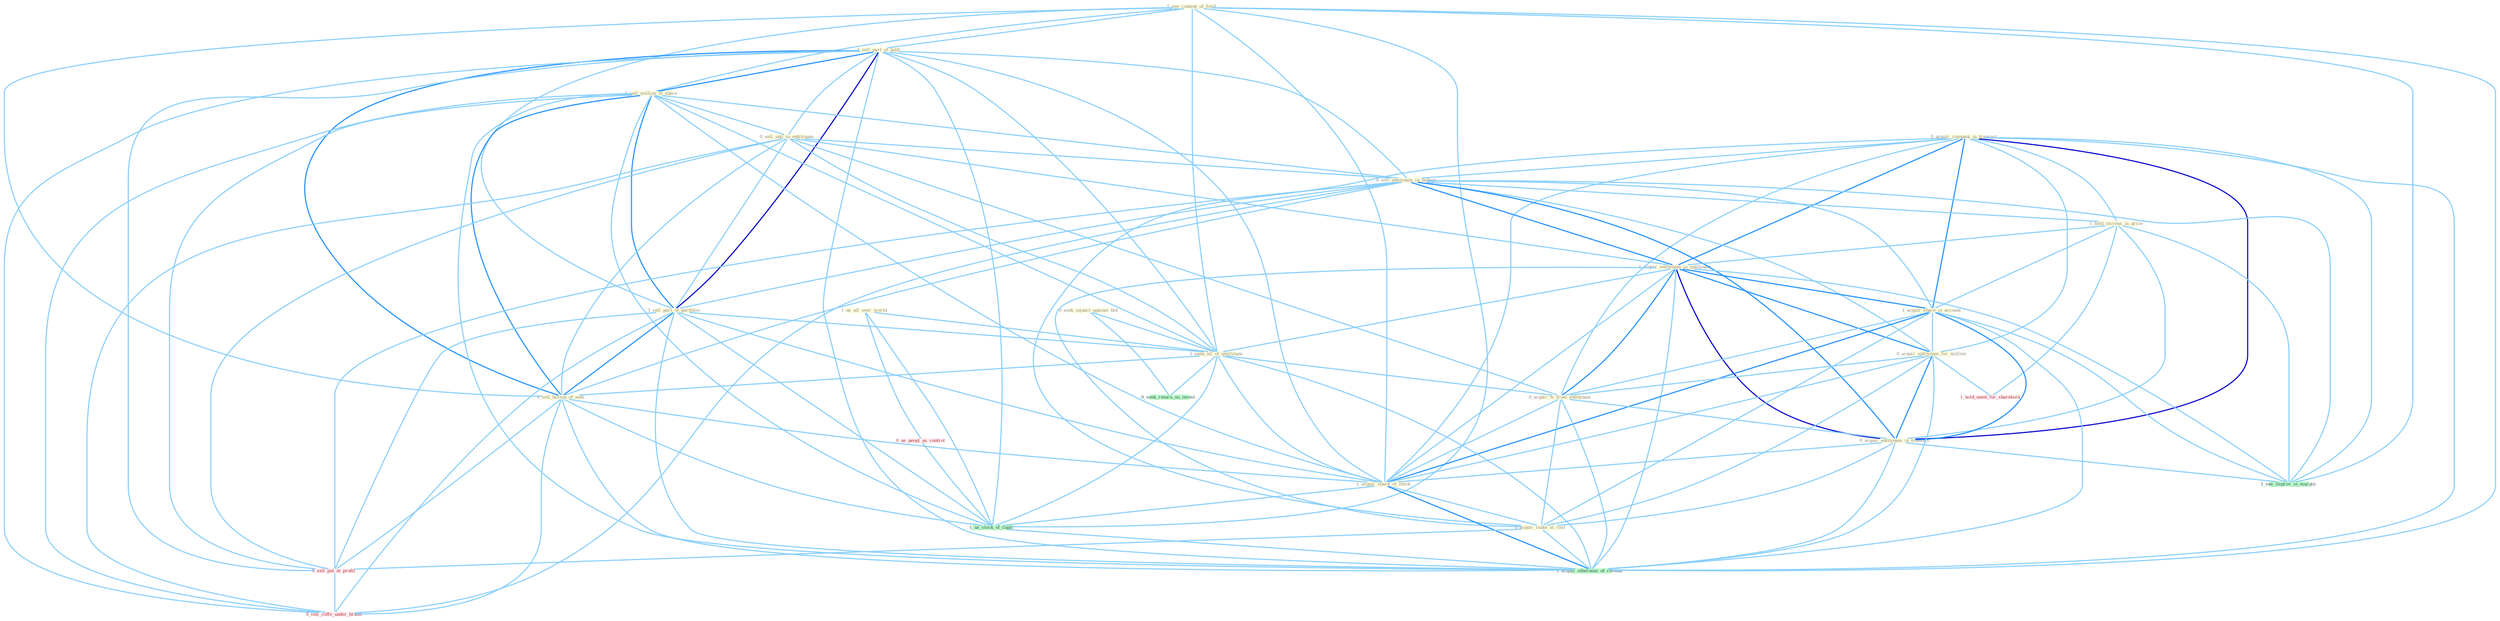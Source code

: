Graph G{ 
    node
    [shape=polygon,style=filled,width=.5,height=.06,color="#BDFCC9",fixedsize=true,fontsize=4,
    fontcolor="#2f4f4f"];
    {node
    [color="#ffffe0", fontcolor="#8b7d6b"] "1_see_content_of_field " "0_seek_injunct_against_bid " "0_acquir_compani_in_transact " "1_sell_part_of_hold " "1_sell_million_of_share " "1_us_all_over_world " "0_sell_unit_to_entitynam " "0_sell_entitynam_in_bodega " "1_hold_increas_in_price " "1_acquir_entitynam_in_entitynam " "1_sell_part_of_portfolio " "1_acquir_share_in_account " "0_acquir_entitynam_for_million " "1_seek_all_of_entitynam " "0_acquir_%_from_entitynam " "1_sell_billion_of_note " "0_acquir_entitynam_in_transact " "1_acquir_share_of_stock " "0_acquir_stake_at_cost "}
{node [color="#fff0f5", fontcolor="#b22222"] "0_us_peopl_as_control " "0_sell_put_at_profit " "0_sell_coffe_under_brand " "1_hold_meet_for_sharehold "}
edge [color="#B0E2FF"];

	"1_see_content_of_field " -- "1_sell_part_of_hold " [w="1", color="#87cefa" ];
	"1_see_content_of_field " -- "1_sell_million_of_share " [w="1", color="#87cefa" ];
	"1_see_content_of_field " -- "1_sell_part_of_portfolio " [w="1", color="#87cefa" ];
	"1_see_content_of_field " -- "1_seek_all_of_entitynam " [w="1", color="#87cefa" ];
	"1_see_content_of_field " -- "1_sell_billion_of_note " [w="1", color="#87cefa" ];
	"1_see_content_of_field " -- "1_acquir_share_of_stock " [w="1", color="#87cefa" ];
	"1_see_content_of_field " -- "1_us_stock_of_capit " [w="1", color="#87cefa" ];
	"1_see_content_of_field " -- "1_see_improv_in_margin " [w="1", color="#87cefa" ];
	"1_see_content_of_field " -- "1_acquir_othernum_of_restaur " [w="1", color="#87cefa" ];
	"0_seek_injunct_against_bid " -- "1_seek_all_of_entitynam " [w="1", color="#87cefa" ];
	"0_seek_injunct_against_bid " -- "0_seek_return_on_invest " [w="1", color="#87cefa" ];
	"0_acquir_compani_in_transact " -- "0_sell_entitynam_in_bodega " [w="1", color="#87cefa" ];
	"0_acquir_compani_in_transact " -- "1_hold_increas_in_price " [w="1", color="#87cefa" ];
	"0_acquir_compani_in_transact " -- "1_acquir_entitynam_in_entitynam " [w="2", color="#1e90ff" , len=0.8];
	"0_acquir_compani_in_transact " -- "1_acquir_share_in_account " [w="2", color="#1e90ff" , len=0.8];
	"0_acquir_compani_in_transact " -- "0_acquir_entitynam_for_million " [w="1", color="#87cefa" ];
	"0_acquir_compani_in_transact " -- "0_acquir_%_from_entitynam " [w="1", color="#87cefa" ];
	"0_acquir_compani_in_transact " -- "0_acquir_entitynam_in_transact " [w="3", color="#0000cd" , len=0.6];
	"0_acquir_compani_in_transact " -- "1_acquir_share_of_stock " [w="1", color="#87cefa" ];
	"0_acquir_compani_in_transact " -- "0_acquir_stake_at_cost " [w="1", color="#87cefa" ];
	"0_acquir_compani_in_transact " -- "1_see_improv_in_margin " [w="1", color="#87cefa" ];
	"0_acquir_compani_in_transact " -- "1_acquir_othernum_of_restaur " [w="1", color="#87cefa" ];
	"1_sell_part_of_hold " -- "1_sell_million_of_share " [w="2", color="#1e90ff" , len=0.8];
	"1_sell_part_of_hold " -- "0_sell_unit_to_entitynam " [w="1", color="#87cefa" ];
	"1_sell_part_of_hold " -- "0_sell_entitynam_in_bodega " [w="1", color="#87cefa" ];
	"1_sell_part_of_hold " -- "1_sell_part_of_portfolio " [w="3", color="#0000cd" , len=0.6];
	"1_sell_part_of_hold " -- "1_seek_all_of_entitynam " [w="1", color="#87cefa" ];
	"1_sell_part_of_hold " -- "1_sell_billion_of_note " [w="2", color="#1e90ff" , len=0.8];
	"1_sell_part_of_hold " -- "1_acquir_share_of_stock " [w="1", color="#87cefa" ];
	"1_sell_part_of_hold " -- "0_sell_put_at_profit " [w="1", color="#87cefa" ];
	"1_sell_part_of_hold " -- "1_us_stock_of_capit " [w="1", color="#87cefa" ];
	"1_sell_part_of_hold " -- "0_sell_coffe_under_brand " [w="1", color="#87cefa" ];
	"1_sell_part_of_hold " -- "1_acquir_othernum_of_restaur " [w="1", color="#87cefa" ];
	"1_sell_million_of_share " -- "0_sell_unit_to_entitynam " [w="1", color="#87cefa" ];
	"1_sell_million_of_share " -- "0_sell_entitynam_in_bodega " [w="1", color="#87cefa" ];
	"1_sell_million_of_share " -- "1_sell_part_of_portfolio " [w="2", color="#1e90ff" , len=0.8];
	"1_sell_million_of_share " -- "1_seek_all_of_entitynam " [w="1", color="#87cefa" ];
	"1_sell_million_of_share " -- "1_sell_billion_of_note " [w="2", color="#1e90ff" , len=0.8];
	"1_sell_million_of_share " -- "1_acquir_share_of_stock " [w="1", color="#87cefa" ];
	"1_sell_million_of_share " -- "0_sell_put_at_profit " [w="1", color="#87cefa" ];
	"1_sell_million_of_share " -- "1_us_stock_of_capit " [w="1", color="#87cefa" ];
	"1_sell_million_of_share " -- "0_sell_coffe_under_brand " [w="1", color="#87cefa" ];
	"1_sell_million_of_share " -- "1_acquir_othernum_of_restaur " [w="1", color="#87cefa" ];
	"1_us_all_over_world " -- "1_seek_all_of_entitynam " [w="1", color="#87cefa" ];
	"1_us_all_over_world " -- "0_us_peopl_as_control " [w="1", color="#87cefa" ];
	"1_us_all_over_world " -- "1_us_stock_of_capit " [w="1", color="#87cefa" ];
	"0_sell_unit_to_entitynam " -- "0_sell_entitynam_in_bodega " [w="1", color="#87cefa" ];
	"0_sell_unit_to_entitynam " -- "1_acquir_entitynam_in_entitynam " [w="1", color="#87cefa" ];
	"0_sell_unit_to_entitynam " -- "1_sell_part_of_portfolio " [w="1", color="#87cefa" ];
	"0_sell_unit_to_entitynam " -- "1_seek_all_of_entitynam " [w="1", color="#87cefa" ];
	"0_sell_unit_to_entitynam " -- "0_acquir_%_from_entitynam " [w="1", color="#87cefa" ];
	"0_sell_unit_to_entitynam " -- "1_sell_billion_of_note " [w="1", color="#87cefa" ];
	"0_sell_unit_to_entitynam " -- "0_sell_put_at_profit " [w="1", color="#87cefa" ];
	"0_sell_unit_to_entitynam " -- "0_sell_coffe_under_brand " [w="1", color="#87cefa" ];
	"0_sell_entitynam_in_bodega " -- "1_hold_increas_in_price " [w="1", color="#87cefa" ];
	"0_sell_entitynam_in_bodega " -- "1_acquir_entitynam_in_entitynam " [w="2", color="#1e90ff" , len=0.8];
	"0_sell_entitynam_in_bodega " -- "1_sell_part_of_portfolio " [w="1", color="#87cefa" ];
	"0_sell_entitynam_in_bodega " -- "1_acquir_share_in_account " [w="1", color="#87cefa" ];
	"0_sell_entitynam_in_bodega " -- "0_acquir_entitynam_for_million " [w="1", color="#87cefa" ];
	"0_sell_entitynam_in_bodega " -- "1_sell_billion_of_note " [w="1", color="#87cefa" ];
	"0_sell_entitynam_in_bodega " -- "0_acquir_entitynam_in_transact " [w="2", color="#1e90ff" , len=0.8];
	"0_sell_entitynam_in_bodega " -- "0_sell_put_at_profit " [w="1", color="#87cefa" ];
	"0_sell_entitynam_in_bodega " -- "1_see_improv_in_margin " [w="1", color="#87cefa" ];
	"0_sell_entitynam_in_bodega " -- "0_sell_coffe_under_brand " [w="1", color="#87cefa" ];
	"1_hold_increas_in_price " -- "1_acquir_entitynam_in_entitynam " [w="1", color="#87cefa" ];
	"1_hold_increas_in_price " -- "1_acquir_share_in_account " [w="1", color="#87cefa" ];
	"1_hold_increas_in_price " -- "0_acquir_entitynam_in_transact " [w="1", color="#87cefa" ];
	"1_hold_increas_in_price " -- "1_see_improv_in_margin " [w="1", color="#87cefa" ];
	"1_hold_increas_in_price " -- "1_hold_meet_for_sharehold " [w="1", color="#87cefa" ];
	"1_acquir_entitynam_in_entitynam " -- "1_acquir_share_in_account " [w="2", color="#1e90ff" , len=0.8];
	"1_acquir_entitynam_in_entitynam " -- "0_acquir_entitynam_for_million " [w="2", color="#1e90ff" , len=0.8];
	"1_acquir_entitynam_in_entitynam " -- "1_seek_all_of_entitynam " [w="1", color="#87cefa" ];
	"1_acquir_entitynam_in_entitynam " -- "0_acquir_%_from_entitynam " [w="2", color="#1e90ff" , len=0.8];
	"1_acquir_entitynam_in_entitynam " -- "0_acquir_entitynam_in_transact " [w="3", color="#0000cd" , len=0.6];
	"1_acquir_entitynam_in_entitynam " -- "1_acquir_share_of_stock " [w="1", color="#87cefa" ];
	"1_acquir_entitynam_in_entitynam " -- "0_acquir_stake_at_cost " [w="1", color="#87cefa" ];
	"1_acquir_entitynam_in_entitynam " -- "1_see_improv_in_margin " [w="1", color="#87cefa" ];
	"1_acquir_entitynam_in_entitynam " -- "1_acquir_othernum_of_restaur " [w="1", color="#87cefa" ];
	"1_sell_part_of_portfolio " -- "1_seek_all_of_entitynam " [w="1", color="#87cefa" ];
	"1_sell_part_of_portfolio " -- "1_sell_billion_of_note " [w="2", color="#1e90ff" , len=0.8];
	"1_sell_part_of_portfolio " -- "1_acquir_share_of_stock " [w="1", color="#87cefa" ];
	"1_sell_part_of_portfolio " -- "0_sell_put_at_profit " [w="1", color="#87cefa" ];
	"1_sell_part_of_portfolio " -- "1_us_stock_of_capit " [w="1", color="#87cefa" ];
	"1_sell_part_of_portfolio " -- "0_sell_coffe_under_brand " [w="1", color="#87cefa" ];
	"1_sell_part_of_portfolio " -- "1_acquir_othernum_of_restaur " [w="1", color="#87cefa" ];
	"1_acquir_share_in_account " -- "0_acquir_entitynam_for_million " [w="1", color="#87cefa" ];
	"1_acquir_share_in_account " -- "0_acquir_%_from_entitynam " [w="1", color="#87cefa" ];
	"1_acquir_share_in_account " -- "0_acquir_entitynam_in_transact " [w="2", color="#1e90ff" , len=0.8];
	"1_acquir_share_in_account " -- "1_acquir_share_of_stock " [w="2", color="#1e90ff" , len=0.8];
	"1_acquir_share_in_account " -- "0_acquir_stake_at_cost " [w="1", color="#87cefa" ];
	"1_acquir_share_in_account " -- "1_see_improv_in_margin " [w="1", color="#87cefa" ];
	"1_acquir_share_in_account " -- "1_acquir_othernum_of_restaur " [w="1", color="#87cefa" ];
	"0_acquir_entitynam_for_million " -- "0_acquir_%_from_entitynam " [w="1", color="#87cefa" ];
	"0_acquir_entitynam_for_million " -- "0_acquir_entitynam_in_transact " [w="2", color="#1e90ff" , len=0.8];
	"0_acquir_entitynam_for_million " -- "1_acquir_share_of_stock " [w="1", color="#87cefa" ];
	"0_acquir_entitynam_for_million " -- "0_acquir_stake_at_cost " [w="1", color="#87cefa" ];
	"0_acquir_entitynam_for_million " -- "1_hold_meet_for_sharehold " [w="1", color="#87cefa" ];
	"0_acquir_entitynam_for_million " -- "1_acquir_othernum_of_restaur " [w="1", color="#87cefa" ];
	"1_seek_all_of_entitynam " -- "0_acquir_%_from_entitynam " [w="1", color="#87cefa" ];
	"1_seek_all_of_entitynam " -- "1_sell_billion_of_note " [w="1", color="#87cefa" ];
	"1_seek_all_of_entitynam " -- "1_acquir_share_of_stock " [w="1", color="#87cefa" ];
	"1_seek_all_of_entitynam " -- "0_seek_return_on_invest " [w="1", color="#87cefa" ];
	"1_seek_all_of_entitynam " -- "1_us_stock_of_capit " [w="1", color="#87cefa" ];
	"1_seek_all_of_entitynam " -- "1_acquir_othernum_of_restaur " [w="1", color="#87cefa" ];
	"0_acquir_%_from_entitynam " -- "0_acquir_entitynam_in_transact " [w="1", color="#87cefa" ];
	"0_acquir_%_from_entitynam " -- "1_acquir_share_of_stock " [w="1", color="#87cefa" ];
	"0_acquir_%_from_entitynam " -- "0_acquir_stake_at_cost " [w="1", color="#87cefa" ];
	"0_acquir_%_from_entitynam " -- "1_acquir_othernum_of_restaur " [w="1", color="#87cefa" ];
	"1_sell_billion_of_note " -- "1_acquir_share_of_stock " [w="1", color="#87cefa" ];
	"1_sell_billion_of_note " -- "0_sell_put_at_profit " [w="1", color="#87cefa" ];
	"1_sell_billion_of_note " -- "1_us_stock_of_capit " [w="1", color="#87cefa" ];
	"1_sell_billion_of_note " -- "0_sell_coffe_under_brand " [w="1", color="#87cefa" ];
	"1_sell_billion_of_note " -- "1_acquir_othernum_of_restaur " [w="1", color="#87cefa" ];
	"0_acquir_entitynam_in_transact " -- "1_acquir_share_of_stock " [w="1", color="#87cefa" ];
	"0_acquir_entitynam_in_transact " -- "0_acquir_stake_at_cost " [w="1", color="#87cefa" ];
	"0_acquir_entitynam_in_transact " -- "1_see_improv_in_margin " [w="1", color="#87cefa" ];
	"0_acquir_entitynam_in_transact " -- "1_acquir_othernum_of_restaur " [w="1", color="#87cefa" ];
	"1_acquir_share_of_stock " -- "0_acquir_stake_at_cost " [w="1", color="#87cefa" ];
	"1_acquir_share_of_stock " -- "1_us_stock_of_capit " [w="1", color="#87cefa" ];
	"1_acquir_share_of_stock " -- "1_acquir_othernum_of_restaur " [w="2", color="#1e90ff" , len=0.8];
	"0_acquir_stake_at_cost " -- "0_sell_put_at_profit " [w="1", color="#87cefa" ];
	"0_acquir_stake_at_cost " -- "1_acquir_othernum_of_restaur " [w="1", color="#87cefa" ];
	"0_us_peopl_as_control " -- "1_us_stock_of_capit " [w="1", color="#87cefa" ];
	"0_sell_put_at_profit " -- "0_sell_coffe_under_brand " [w="1", color="#87cefa" ];
	"1_us_stock_of_capit " -- "1_acquir_othernum_of_restaur " [w="1", color="#87cefa" ];
}